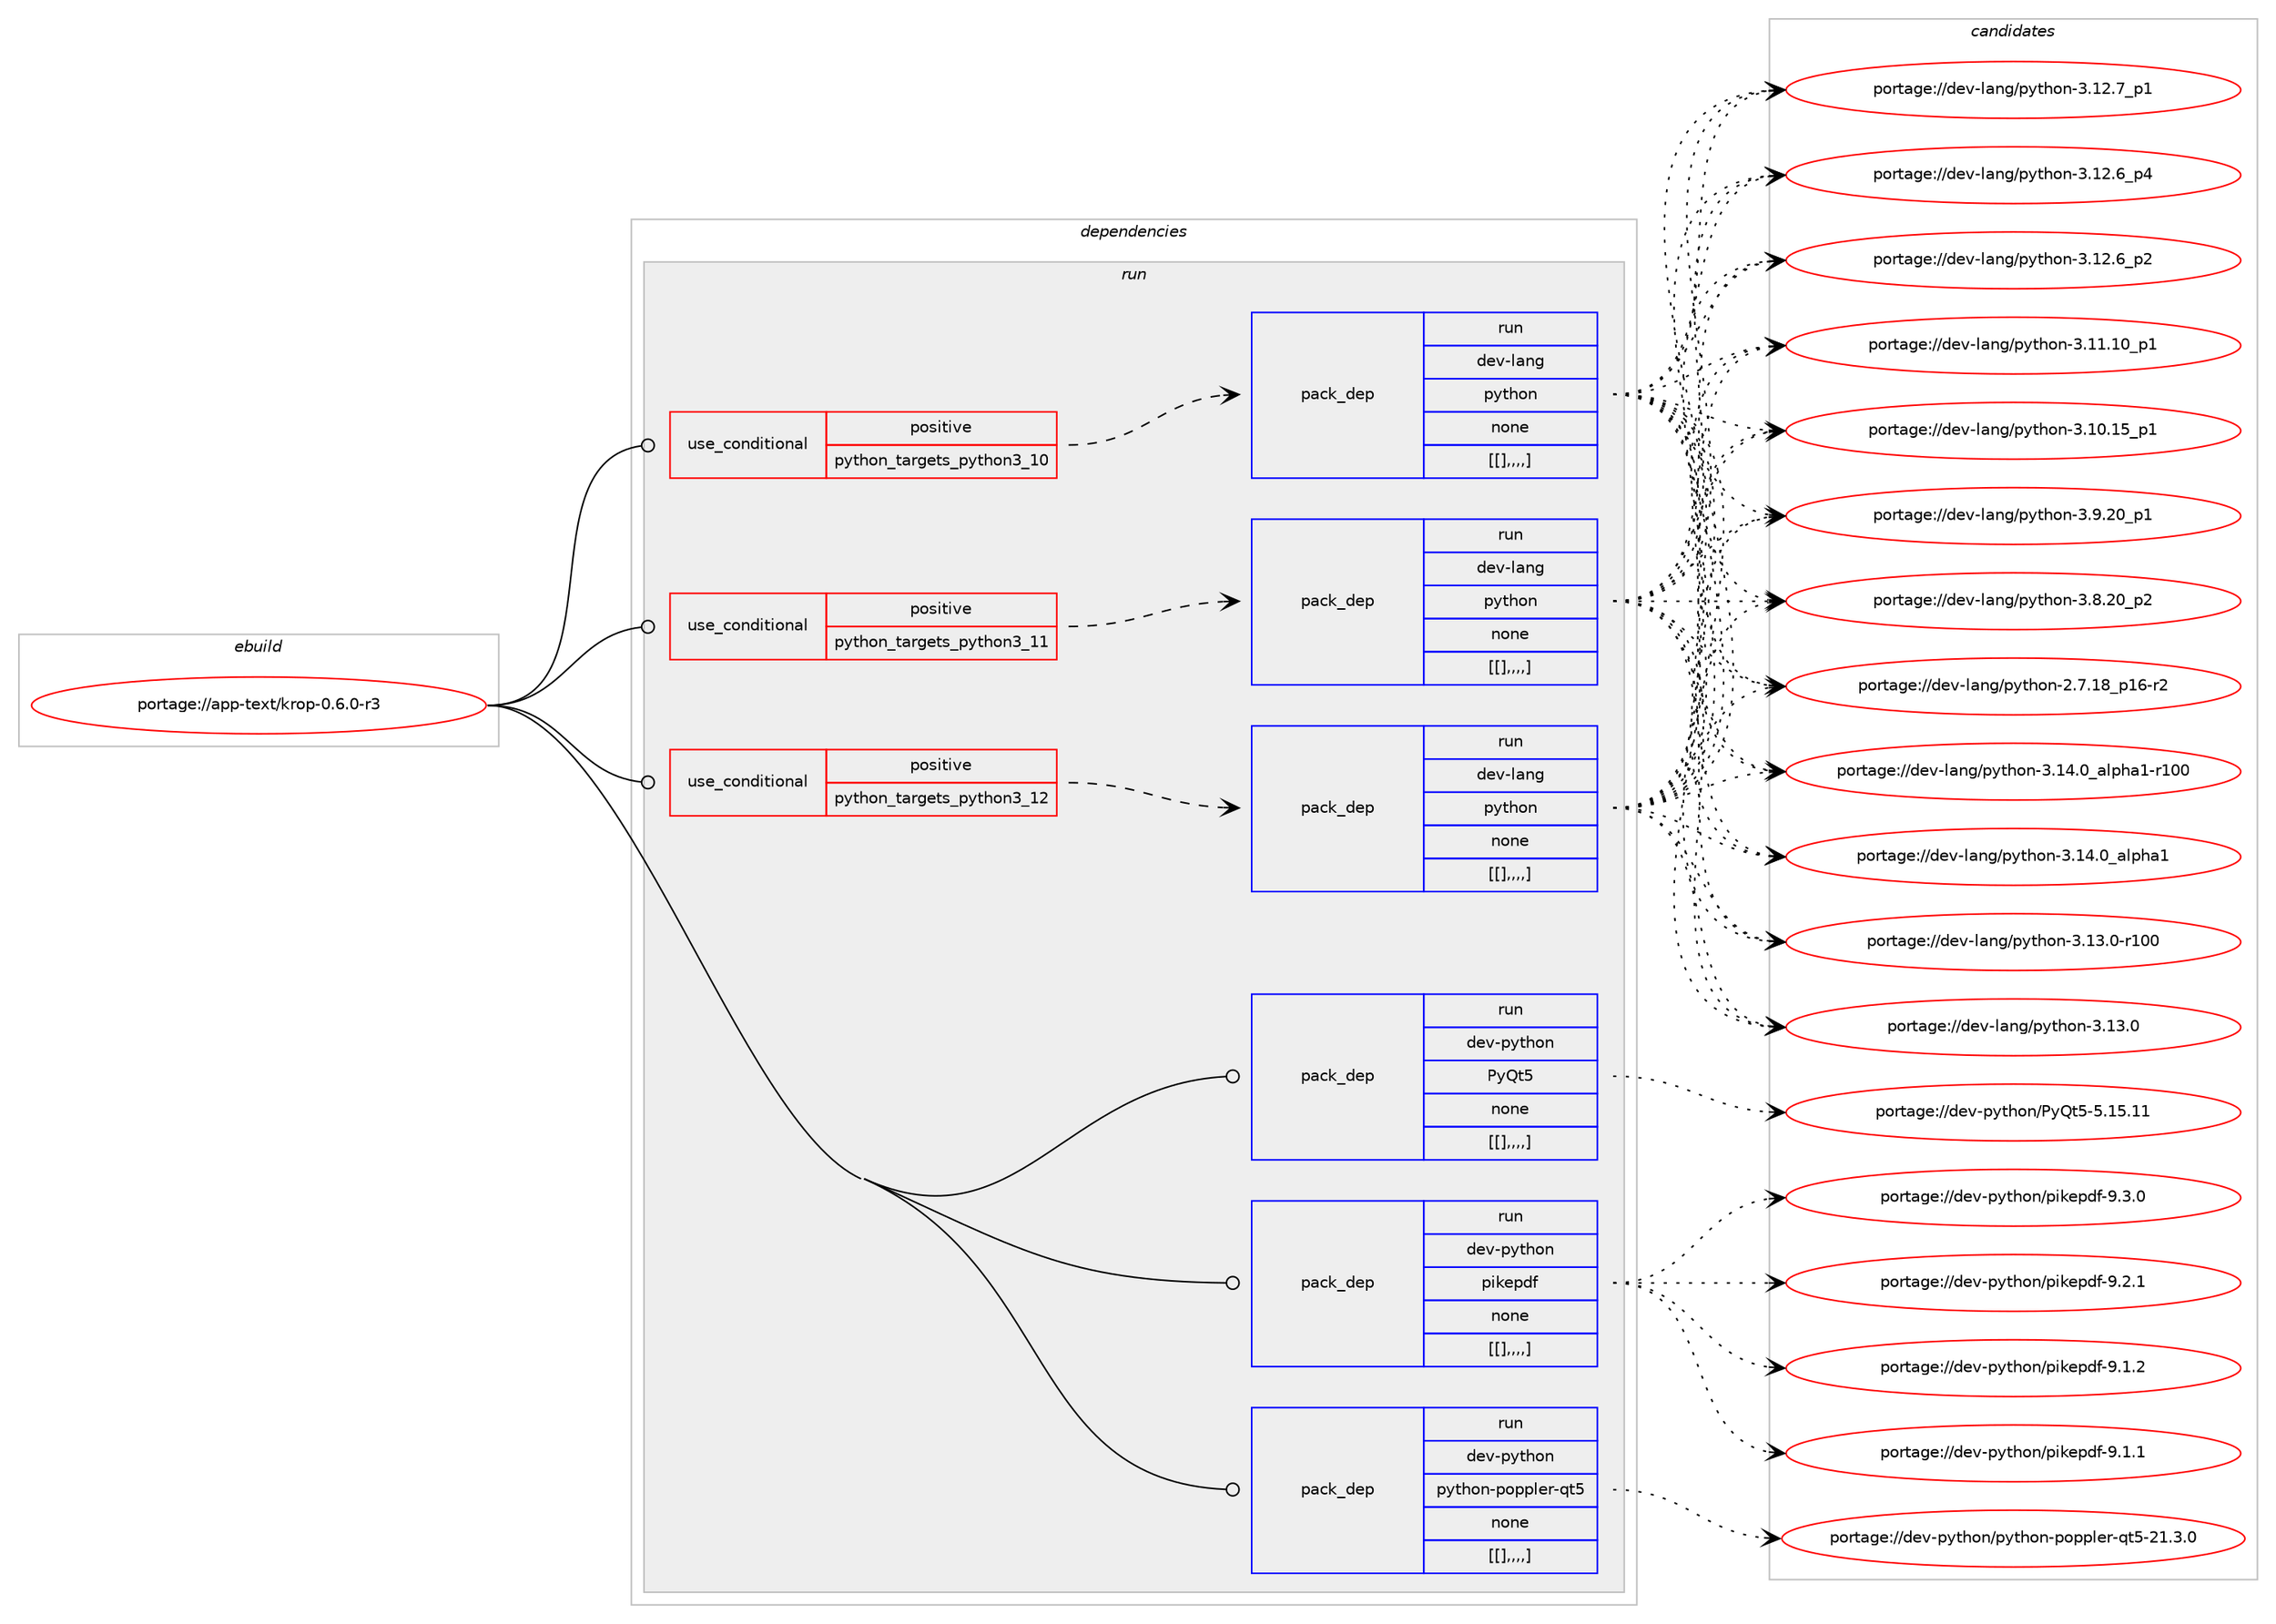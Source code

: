 digraph prolog {

# *************
# Graph options
# *************

newrank=true;
concentrate=true;
compound=true;
graph [rankdir=LR,fontname=Helvetica,fontsize=10,ranksep=1.5];#, ranksep=2.5, nodesep=0.2];
edge  [arrowhead=vee];
node  [fontname=Helvetica,fontsize=10];

# **********
# The ebuild
# **********

subgraph cluster_leftcol {
color=gray;
label=<<i>ebuild</i>>;
id [label="portage://app-text/krop-0.6.0-r3", color=red, width=4, href="../app-text/krop-0.6.0-r3.svg"];
}

# ****************
# The dependencies
# ****************

subgraph cluster_midcol {
color=gray;
label=<<i>dependencies</i>>;
subgraph cluster_compile {
fillcolor="#eeeeee";
style=filled;
label=<<i>compile</i>>;
}
subgraph cluster_compileandrun {
fillcolor="#eeeeee";
style=filled;
label=<<i>compile and run</i>>;
}
subgraph cluster_run {
fillcolor="#eeeeee";
style=filled;
label=<<i>run</i>>;
subgraph cond16554 {
dependency58478 [label=<<TABLE BORDER="0" CELLBORDER="1" CELLSPACING="0" CELLPADDING="4"><TR><TD ROWSPAN="3" CELLPADDING="10">use_conditional</TD></TR><TR><TD>positive</TD></TR><TR><TD>python_targets_python3_10</TD></TR></TABLE>>, shape=none, color=red];
subgraph pack41385 {
dependency58543 [label=<<TABLE BORDER="0" CELLBORDER="1" CELLSPACING="0" CELLPADDING="4" WIDTH="220"><TR><TD ROWSPAN="6" CELLPADDING="30">pack_dep</TD></TR><TR><TD WIDTH="110">run</TD></TR><TR><TD>dev-lang</TD></TR><TR><TD>python</TD></TR><TR><TD>none</TD></TR><TR><TD>[[],,,,]</TD></TR></TABLE>>, shape=none, color=blue];
}
dependency58478:e -> dependency58543:w [weight=20,style="dashed",arrowhead="vee"];
}
id:e -> dependency58478:w [weight=20,style="solid",arrowhead="odot"];
subgraph cond16571 {
dependency58566 [label=<<TABLE BORDER="0" CELLBORDER="1" CELLSPACING="0" CELLPADDING="4"><TR><TD ROWSPAN="3" CELLPADDING="10">use_conditional</TD></TR><TR><TD>positive</TD></TR><TR><TD>python_targets_python3_11</TD></TR></TABLE>>, shape=none, color=red];
subgraph pack41446 {
dependency58590 [label=<<TABLE BORDER="0" CELLBORDER="1" CELLSPACING="0" CELLPADDING="4" WIDTH="220"><TR><TD ROWSPAN="6" CELLPADDING="30">pack_dep</TD></TR><TR><TD WIDTH="110">run</TD></TR><TR><TD>dev-lang</TD></TR><TR><TD>python</TD></TR><TR><TD>none</TD></TR><TR><TD>[[],,,,]</TD></TR></TABLE>>, shape=none, color=blue];
}
dependency58566:e -> dependency58590:w [weight=20,style="dashed",arrowhead="vee"];
}
id:e -> dependency58566:w [weight=20,style="solid",arrowhead="odot"];
subgraph cond16584 {
dependency58610 [label=<<TABLE BORDER="0" CELLBORDER="1" CELLSPACING="0" CELLPADDING="4"><TR><TD ROWSPAN="3" CELLPADDING="10">use_conditional</TD></TR><TR><TD>positive</TD></TR><TR><TD>python_targets_python3_12</TD></TR></TABLE>>, shape=none, color=red];
subgraph pack41468 {
dependency58633 [label=<<TABLE BORDER="0" CELLBORDER="1" CELLSPACING="0" CELLPADDING="4" WIDTH="220"><TR><TD ROWSPAN="6" CELLPADDING="30">pack_dep</TD></TR><TR><TD WIDTH="110">run</TD></TR><TR><TD>dev-lang</TD></TR><TR><TD>python</TD></TR><TR><TD>none</TD></TR><TR><TD>[[],,,,]</TD></TR></TABLE>>, shape=none, color=blue];
}
dependency58610:e -> dependency58633:w [weight=20,style="dashed",arrowhead="vee"];
}
id:e -> dependency58610:w [weight=20,style="solid",arrowhead="odot"];
subgraph pack41489 {
dependency58640 [label=<<TABLE BORDER="0" CELLBORDER="1" CELLSPACING="0" CELLPADDING="4" WIDTH="220"><TR><TD ROWSPAN="6" CELLPADDING="30">pack_dep</TD></TR><TR><TD WIDTH="110">run</TD></TR><TR><TD>dev-python</TD></TR><TR><TD>PyQt5</TD></TR><TR><TD>none</TD></TR><TR><TD>[[],,,,]</TD></TR></TABLE>>, shape=none, color=blue];
}
id:e -> dependency58640:w [weight=20,style="solid",arrowhead="odot"];
subgraph pack41491 {
dependency58642 [label=<<TABLE BORDER="0" CELLBORDER="1" CELLSPACING="0" CELLPADDING="4" WIDTH="220"><TR><TD ROWSPAN="6" CELLPADDING="30">pack_dep</TD></TR><TR><TD WIDTH="110">run</TD></TR><TR><TD>dev-python</TD></TR><TR><TD>pikepdf</TD></TR><TR><TD>none</TD></TR><TR><TD>[[],,,,]</TD></TR></TABLE>>, shape=none, color=blue];
}
id:e -> dependency58642:w [weight=20,style="solid",arrowhead="odot"];
subgraph pack41523 {
dependency58703 [label=<<TABLE BORDER="0" CELLBORDER="1" CELLSPACING="0" CELLPADDING="4" WIDTH="220"><TR><TD ROWSPAN="6" CELLPADDING="30">pack_dep</TD></TR><TR><TD WIDTH="110">run</TD></TR><TR><TD>dev-python</TD></TR><TR><TD>python-poppler-qt5</TD></TR><TR><TD>none</TD></TR><TR><TD>[[],,,,]</TD></TR></TABLE>>, shape=none, color=blue];
}
id:e -> dependency58703:w [weight=20,style="solid",arrowhead="odot"];
}
}

# **************
# The candidates
# **************

subgraph cluster_choices {
rank=same;
color=gray;
label=<<i>candidates</i>>;

subgraph choice39527 {
color=black;
nodesep=1;
choice100101118451089711010347112121116104111110455146495246489597108112104974945114494848 [label="portage://dev-lang/python-3.14.0_alpha1-r100", color=red, width=4,href="../dev-lang/python-3.14.0_alpha1-r100.svg"];
choice1001011184510897110103471121211161041111104551464952464895971081121049749 [label="portage://dev-lang/python-3.14.0_alpha1", color=red, width=4,href="../dev-lang/python-3.14.0_alpha1.svg"];
choice1001011184510897110103471121211161041111104551464951464845114494848 [label="portage://dev-lang/python-3.13.0-r100", color=red, width=4,href="../dev-lang/python-3.13.0-r100.svg"];
choice10010111845108971101034711212111610411111045514649514648 [label="portage://dev-lang/python-3.13.0", color=red, width=4,href="../dev-lang/python-3.13.0.svg"];
choice100101118451089711010347112121116104111110455146495046559511249 [label="portage://dev-lang/python-3.12.7_p1", color=red, width=4,href="../dev-lang/python-3.12.7_p1.svg"];
choice100101118451089711010347112121116104111110455146495046549511252 [label="portage://dev-lang/python-3.12.6_p4", color=red, width=4,href="../dev-lang/python-3.12.6_p4.svg"];
choice100101118451089711010347112121116104111110455146495046549511250 [label="portage://dev-lang/python-3.12.6_p2", color=red, width=4,href="../dev-lang/python-3.12.6_p2.svg"];
choice10010111845108971101034711212111610411111045514649494649489511249 [label="portage://dev-lang/python-3.11.10_p1", color=red, width=4,href="../dev-lang/python-3.11.10_p1.svg"];
choice10010111845108971101034711212111610411111045514649484649539511249 [label="portage://dev-lang/python-3.10.15_p1", color=red, width=4,href="../dev-lang/python-3.10.15_p1.svg"];
choice100101118451089711010347112121116104111110455146574650489511249 [label="portage://dev-lang/python-3.9.20_p1", color=red, width=4,href="../dev-lang/python-3.9.20_p1.svg"];
choice100101118451089711010347112121116104111110455146564650489511250 [label="portage://dev-lang/python-3.8.20_p2", color=red, width=4,href="../dev-lang/python-3.8.20_p2.svg"];
choice100101118451089711010347112121116104111110455046554649569511249544511450 [label="portage://dev-lang/python-2.7.18_p16-r2", color=red, width=4,href="../dev-lang/python-2.7.18_p16-r2.svg"];
dependency58543:e -> choice100101118451089711010347112121116104111110455146495246489597108112104974945114494848:w [style=dotted,weight="100"];
dependency58543:e -> choice1001011184510897110103471121211161041111104551464952464895971081121049749:w [style=dotted,weight="100"];
dependency58543:e -> choice1001011184510897110103471121211161041111104551464951464845114494848:w [style=dotted,weight="100"];
dependency58543:e -> choice10010111845108971101034711212111610411111045514649514648:w [style=dotted,weight="100"];
dependency58543:e -> choice100101118451089711010347112121116104111110455146495046559511249:w [style=dotted,weight="100"];
dependency58543:e -> choice100101118451089711010347112121116104111110455146495046549511252:w [style=dotted,weight="100"];
dependency58543:e -> choice100101118451089711010347112121116104111110455146495046549511250:w [style=dotted,weight="100"];
dependency58543:e -> choice10010111845108971101034711212111610411111045514649494649489511249:w [style=dotted,weight="100"];
dependency58543:e -> choice10010111845108971101034711212111610411111045514649484649539511249:w [style=dotted,weight="100"];
dependency58543:e -> choice100101118451089711010347112121116104111110455146574650489511249:w [style=dotted,weight="100"];
dependency58543:e -> choice100101118451089711010347112121116104111110455146564650489511250:w [style=dotted,weight="100"];
dependency58543:e -> choice100101118451089711010347112121116104111110455046554649569511249544511450:w [style=dotted,weight="100"];
}
subgraph choice39530 {
color=black;
nodesep=1;
choice100101118451089711010347112121116104111110455146495246489597108112104974945114494848 [label="portage://dev-lang/python-3.14.0_alpha1-r100", color=red, width=4,href="../dev-lang/python-3.14.0_alpha1-r100.svg"];
choice1001011184510897110103471121211161041111104551464952464895971081121049749 [label="portage://dev-lang/python-3.14.0_alpha1", color=red, width=4,href="../dev-lang/python-3.14.0_alpha1.svg"];
choice1001011184510897110103471121211161041111104551464951464845114494848 [label="portage://dev-lang/python-3.13.0-r100", color=red, width=4,href="../dev-lang/python-3.13.0-r100.svg"];
choice10010111845108971101034711212111610411111045514649514648 [label="portage://dev-lang/python-3.13.0", color=red, width=4,href="../dev-lang/python-3.13.0.svg"];
choice100101118451089711010347112121116104111110455146495046559511249 [label="portage://dev-lang/python-3.12.7_p1", color=red, width=4,href="../dev-lang/python-3.12.7_p1.svg"];
choice100101118451089711010347112121116104111110455146495046549511252 [label="portage://dev-lang/python-3.12.6_p4", color=red, width=4,href="../dev-lang/python-3.12.6_p4.svg"];
choice100101118451089711010347112121116104111110455146495046549511250 [label="portage://dev-lang/python-3.12.6_p2", color=red, width=4,href="../dev-lang/python-3.12.6_p2.svg"];
choice10010111845108971101034711212111610411111045514649494649489511249 [label="portage://dev-lang/python-3.11.10_p1", color=red, width=4,href="../dev-lang/python-3.11.10_p1.svg"];
choice10010111845108971101034711212111610411111045514649484649539511249 [label="portage://dev-lang/python-3.10.15_p1", color=red, width=4,href="../dev-lang/python-3.10.15_p1.svg"];
choice100101118451089711010347112121116104111110455146574650489511249 [label="portage://dev-lang/python-3.9.20_p1", color=red, width=4,href="../dev-lang/python-3.9.20_p1.svg"];
choice100101118451089711010347112121116104111110455146564650489511250 [label="portage://dev-lang/python-3.8.20_p2", color=red, width=4,href="../dev-lang/python-3.8.20_p2.svg"];
choice100101118451089711010347112121116104111110455046554649569511249544511450 [label="portage://dev-lang/python-2.7.18_p16-r2", color=red, width=4,href="../dev-lang/python-2.7.18_p16-r2.svg"];
dependency58590:e -> choice100101118451089711010347112121116104111110455146495246489597108112104974945114494848:w [style=dotted,weight="100"];
dependency58590:e -> choice1001011184510897110103471121211161041111104551464952464895971081121049749:w [style=dotted,weight="100"];
dependency58590:e -> choice1001011184510897110103471121211161041111104551464951464845114494848:w [style=dotted,weight="100"];
dependency58590:e -> choice10010111845108971101034711212111610411111045514649514648:w [style=dotted,weight="100"];
dependency58590:e -> choice100101118451089711010347112121116104111110455146495046559511249:w [style=dotted,weight="100"];
dependency58590:e -> choice100101118451089711010347112121116104111110455146495046549511252:w [style=dotted,weight="100"];
dependency58590:e -> choice100101118451089711010347112121116104111110455146495046549511250:w [style=dotted,weight="100"];
dependency58590:e -> choice10010111845108971101034711212111610411111045514649494649489511249:w [style=dotted,weight="100"];
dependency58590:e -> choice10010111845108971101034711212111610411111045514649484649539511249:w [style=dotted,weight="100"];
dependency58590:e -> choice100101118451089711010347112121116104111110455146574650489511249:w [style=dotted,weight="100"];
dependency58590:e -> choice100101118451089711010347112121116104111110455146564650489511250:w [style=dotted,weight="100"];
dependency58590:e -> choice100101118451089711010347112121116104111110455046554649569511249544511450:w [style=dotted,weight="100"];
}
subgraph choice39550 {
color=black;
nodesep=1;
choice100101118451089711010347112121116104111110455146495246489597108112104974945114494848 [label="portage://dev-lang/python-3.14.0_alpha1-r100", color=red, width=4,href="../dev-lang/python-3.14.0_alpha1-r100.svg"];
choice1001011184510897110103471121211161041111104551464952464895971081121049749 [label="portage://dev-lang/python-3.14.0_alpha1", color=red, width=4,href="../dev-lang/python-3.14.0_alpha1.svg"];
choice1001011184510897110103471121211161041111104551464951464845114494848 [label="portage://dev-lang/python-3.13.0-r100", color=red, width=4,href="../dev-lang/python-3.13.0-r100.svg"];
choice10010111845108971101034711212111610411111045514649514648 [label="portage://dev-lang/python-3.13.0", color=red, width=4,href="../dev-lang/python-3.13.0.svg"];
choice100101118451089711010347112121116104111110455146495046559511249 [label="portage://dev-lang/python-3.12.7_p1", color=red, width=4,href="../dev-lang/python-3.12.7_p1.svg"];
choice100101118451089711010347112121116104111110455146495046549511252 [label="portage://dev-lang/python-3.12.6_p4", color=red, width=4,href="../dev-lang/python-3.12.6_p4.svg"];
choice100101118451089711010347112121116104111110455146495046549511250 [label="portage://dev-lang/python-3.12.6_p2", color=red, width=4,href="../dev-lang/python-3.12.6_p2.svg"];
choice10010111845108971101034711212111610411111045514649494649489511249 [label="portage://dev-lang/python-3.11.10_p1", color=red, width=4,href="../dev-lang/python-3.11.10_p1.svg"];
choice10010111845108971101034711212111610411111045514649484649539511249 [label="portage://dev-lang/python-3.10.15_p1", color=red, width=4,href="../dev-lang/python-3.10.15_p1.svg"];
choice100101118451089711010347112121116104111110455146574650489511249 [label="portage://dev-lang/python-3.9.20_p1", color=red, width=4,href="../dev-lang/python-3.9.20_p1.svg"];
choice100101118451089711010347112121116104111110455146564650489511250 [label="portage://dev-lang/python-3.8.20_p2", color=red, width=4,href="../dev-lang/python-3.8.20_p2.svg"];
choice100101118451089711010347112121116104111110455046554649569511249544511450 [label="portage://dev-lang/python-2.7.18_p16-r2", color=red, width=4,href="../dev-lang/python-2.7.18_p16-r2.svg"];
dependency58633:e -> choice100101118451089711010347112121116104111110455146495246489597108112104974945114494848:w [style=dotted,weight="100"];
dependency58633:e -> choice1001011184510897110103471121211161041111104551464952464895971081121049749:w [style=dotted,weight="100"];
dependency58633:e -> choice1001011184510897110103471121211161041111104551464951464845114494848:w [style=dotted,weight="100"];
dependency58633:e -> choice10010111845108971101034711212111610411111045514649514648:w [style=dotted,weight="100"];
dependency58633:e -> choice100101118451089711010347112121116104111110455146495046559511249:w [style=dotted,weight="100"];
dependency58633:e -> choice100101118451089711010347112121116104111110455146495046549511252:w [style=dotted,weight="100"];
dependency58633:e -> choice100101118451089711010347112121116104111110455146495046549511250:w [style=dotted,weight="100"];
dependency58633:e -> choice10010111845108971101034711212111610411111045514649494649489511249:w [style=dotted,weight="100"];
dependency58633:e -> choice10010111845108971101034711212111610411111045514649484649539511249:w [style=dotted,weight="100"];
dependency58633:e -> choice100101118451089711010347112121116104111110455146574650489511249:w [style=dotted,weight="100"];
dependency58633:e -> choice100101118451089711010347112121116104111110455146564650489511250:w [style=dotted,weight="100"];
dependency58633:e -> choice100101118451089711010347112121116104111110455046554649569511249544511450:w [style=dotted,weight="100"];
}
subgraph choice39559 {
color=black;
nodesep=1;
choice10010111845112121116104111110478012181116534553464953464949 [label="portage://dev-python/PyQt5-5.15.11", color=red, width=4,href="../dev-python/PyQt5-5.15.11.svg"];
dependency58640:e -> choice10010111845112121116104111110478012181116534553464953464949:w [style=dotted,weight="100"];
}
subgraph choice39619 {
color=black;
nodesep=1;
choice1001011184511212111610411111047112105107101112100102455746514648 [label="portage://dev-python/pikepdf-9.3.0", color=red, width=4,href="../dev-python/pikepdf-9.3.0.svg"];
choice1001011184511212111610411111047112105107101112100102455746504649 [label="portage://dev-python/pikepdf-9.2.1", color=red, width=4,href="../dev-python/pikepdf-9.2.1.svg"];
choice1001011184511212111610411111047112105107101112100102455746494650 [label="portage://dev-python/pikepdf-9.1.2", color=red, width=4,href="../dev-python/pikepdf-9.1.2.svg"];
choice1001011184511212111610411111047112105107101112100102455746494649 [label="portage://dev-python/pikepdf-9.1.1", color=red, width=4,href="../dev-python/pikepdf-9.1.1.svg"];
dependency58642:e -> choice1001011184511212111610411111047112105107101112100102455746514648:w [style=dotted,weight="100"];
dependency58642:e -> choice1001011184511212111610411111047112105107101112100102455746504649:w [style=dotted,weight="100"];
dependency58642:e -> choice1001011184511212111610411111047112105107101112100102455746494650:w [style=dotted,weight="100"];
dependency58642:e -> choice1001011184511212111610411111047112105107101112100102455746494649:w [style=dotted,weight="100"];
}
subgraph choice39641 {
color=black;
nodesep=1;
choice100101118451121211161041111104711212111610411111045112111112112108101114451131165345504946514648 [label="portage://dev-python/python-poppler-qt5-21.3.0", color=red, width=4,href="../dev-python/python-poppler-qt5-21.3.0.svg"];
dependency58703:e -> choice100101118451121211161041111104711212111610411111045112111112112108101114451131165345504946514648:w [style=dotted,weight="100"];
}
}

}
